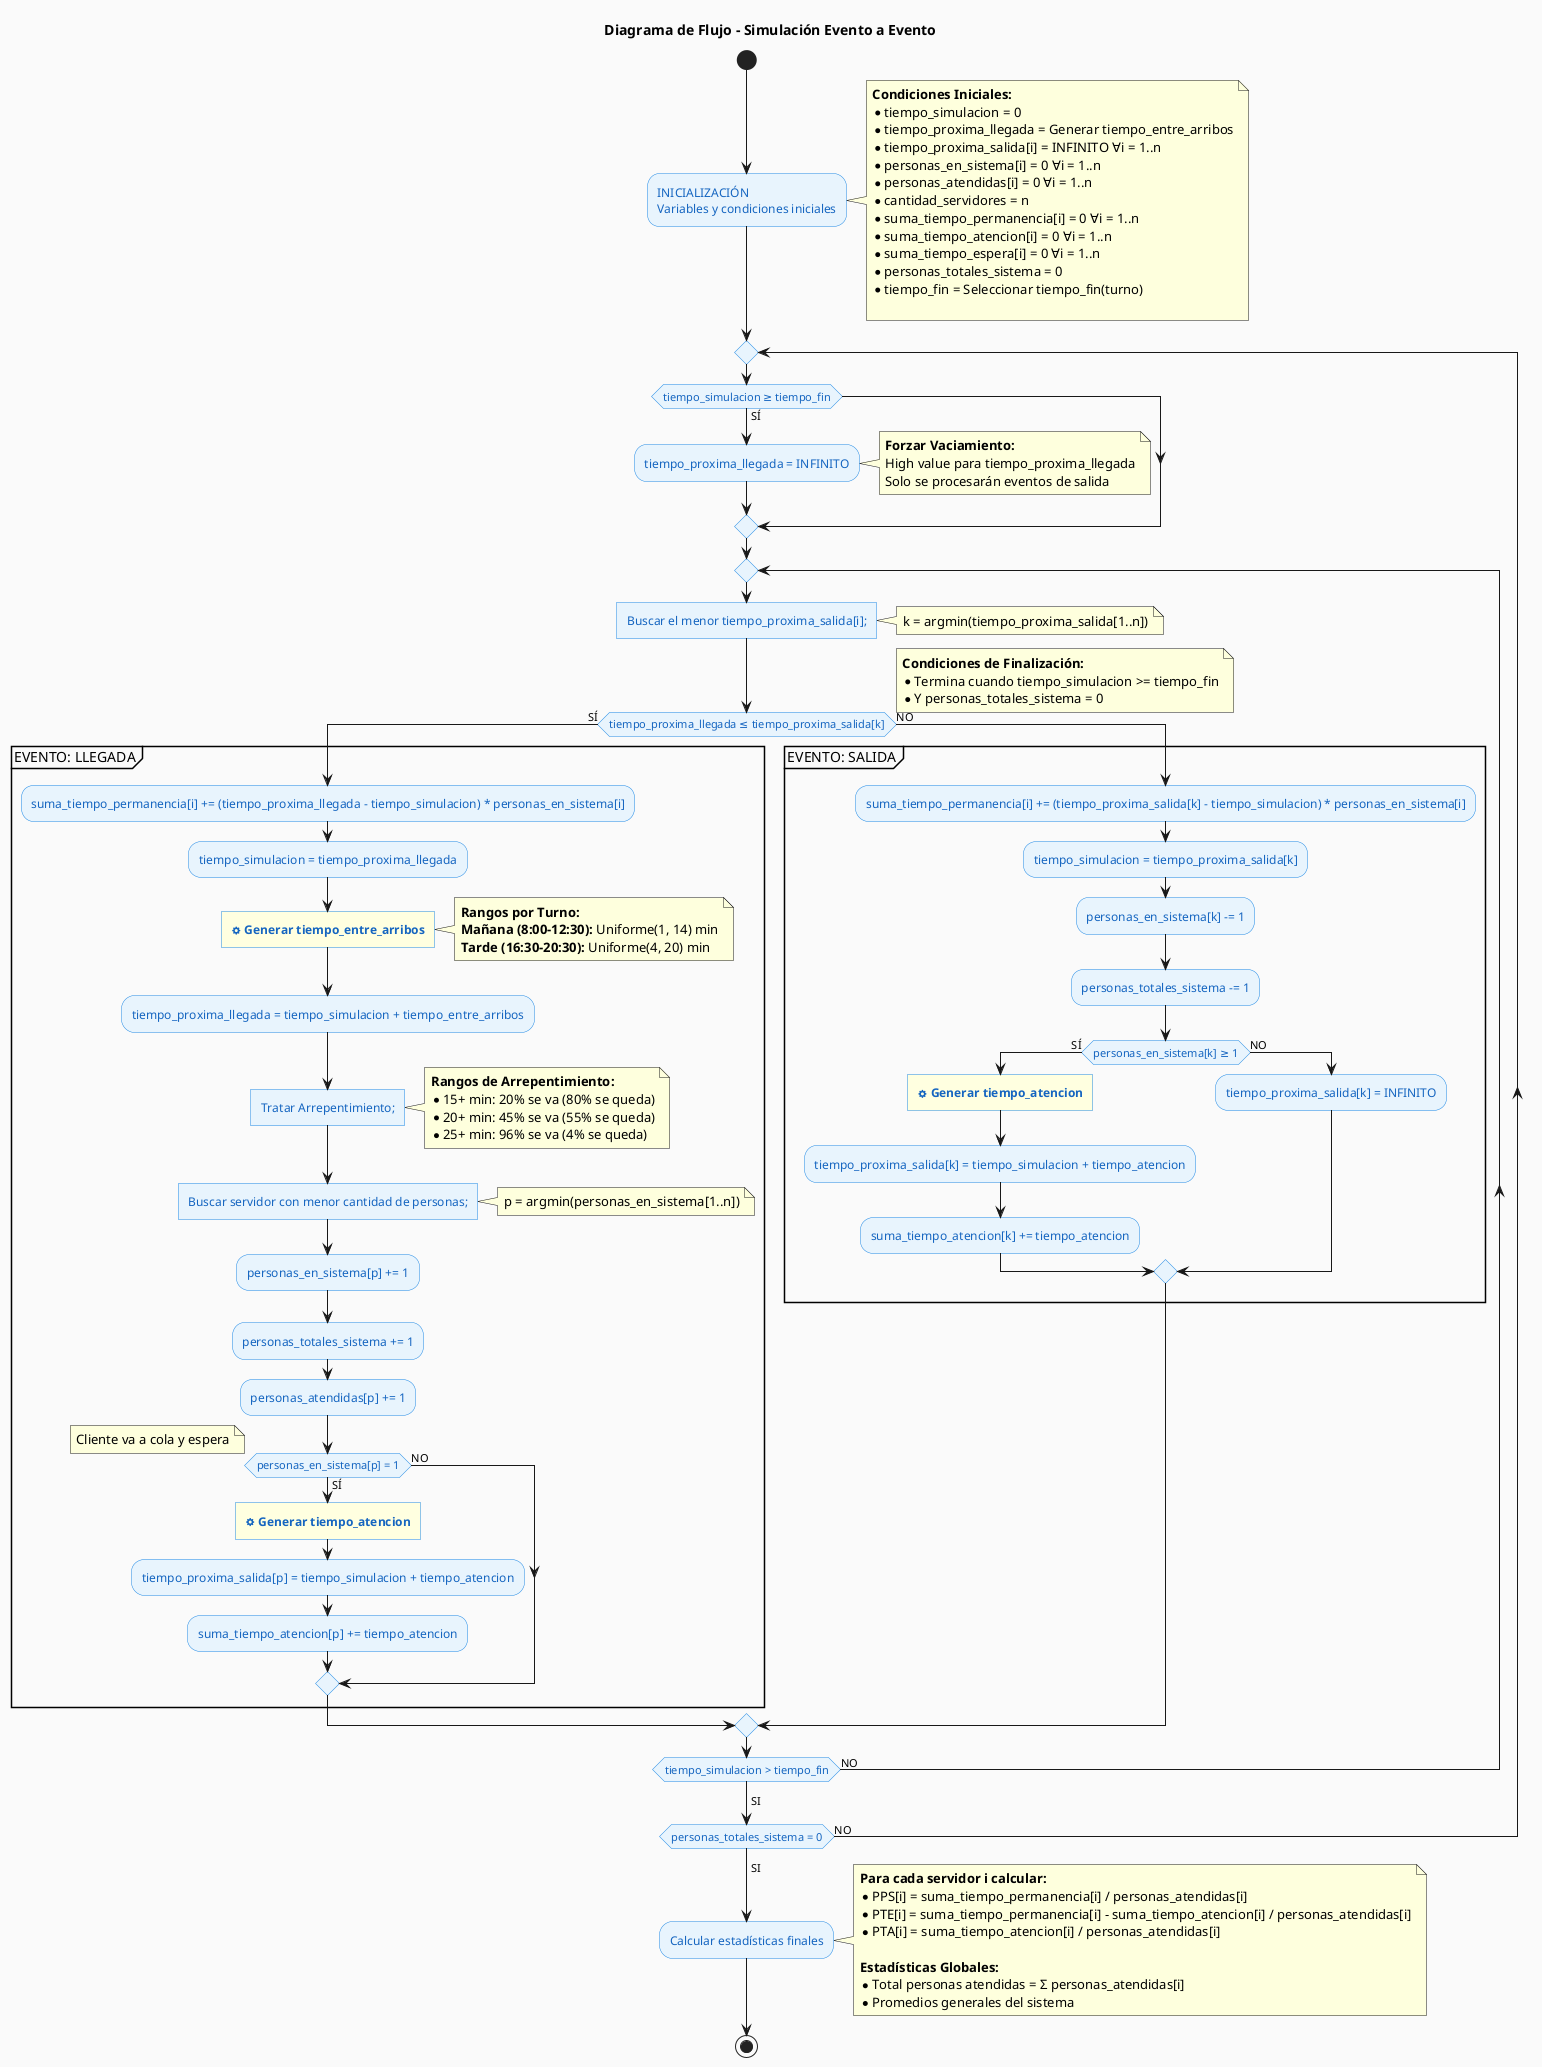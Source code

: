 @startuml Simulacion_Flujo_Mejorado

title Diagrama de Flujo - Simulación Evento a Evento
skinparam backgroundColor #FAFAFA
skinparam activity {
  BackgroundColor #E8F4FD
  BorderColor #1E88E5
  FontColor #1565C0
}
skinparam decision {
  BackgroundColor #FFF3E0
  BorderColor #FB8C00
  FontColor #EF6C00
}

start

:INICIALIZACIÓN
Variables y condiciones iniciales;

note right
  **Condiciones Iniciales:**
  * tiempo_simulacion = 0
  * tiempo_proxima_llegada = Generar tiempo_entre_arribos
  * tiempo_proxima_salida[i] = INFINITO ∀i = 1..n
  * personas_en_sistema[i] = 0 ∀i = 1..n
  * personas_atendidas[i] = 0 ∀i = 1..n                   
  * cantidad_servidores = n
  * suma_tiempo_permanencia[i] = 0 ∀i = 1..n
  * suma_tiempo_atencion[i] = 0 ∀i = 1..n
  * suma_tiempo_espera[i] = 0 ∀i = 1..n
  * personas_totales_sistema = 0
  * tiempo_fin = Seleccionar tiempo_fin(turno)

end note

repeat

    if (tiempo_simulacion ≥ tiempo_fin) then (SÍ)
            :tiempo_proxima_llegada = INFINITO;
            
            note right
                **Forzar Vaciamiento:**
                High value para tiempo_proxima_llegada
                Solo se procesarán eventos de salida
            end note
    endif

    repeat

    :Buscar el menor tiempo_proxima_salida[i];]
    
    note right: k = argmin(tiempo_proxima_salida[1..n])
    
    if (tiempo_proxima_llegada ≤ tiempo_proxima_salida[k]) then (SÍ)
        
        group EVENTO: LLEGADA
        :suma_tiempo_permanencia[i] += (tiempo_proxima_llegada - tiempo_simulacion) * personas_en_sistema[i];
        :tiempo_simulacion = tiempo_proxima_llegada;
        
        #LightYellow:<&cog> **Generar tiempo_entre_arribos**]
        
        note right
            **Rangos por Turno:**
            **Mañana (8:00-12:30):** Uniforme(1, 14) min
            **Tarde (16:30-20:30):** Uniforme(4, 20) min  
        end note
        
        :tiempo_proxima_llegada = tiempo_simulacion + tiempo_entre_arribos;
        
        :Tratar Arrepentimiento;]
        
        note right
            **Rangos de Arrepentimiento:**
            * 15+ min: 20% se va (80% se queda)
            * 20+ min: 45% se va (55% se queda)
            * 25+ min: 96% se va (4% se queda)
        end note
        
        :Buscar servidor con menor cantidad de personas;]
        
        note right: p = argmin(personas_en_sistema[1..n])
        
        :personas_en_sistema[p] += 1;
        :personas_totales_sistema += 1;
        :personas_atendidas[p] += 1;
        
        if (personas_en_sistema[p] = 1) then (SÍ)
            #LightYellow:<&cog> **Generar tiempo_atencion**]
            :tiempo_proxima_salida[p] = tiempo_simulacion + tiempo_atencion;
            :suma_tiempo_atencion[p] += tiempo_atencion;
        else (NO)
            note right: Cliente va a cola y espera
        endif
        end group
        
    else (NO)
        
        group EVENTO: SALIDA
        :suma_tiempo_permanencia[i] += (tiempo_proxima_salida[k] - tiempo_simulacion) * personas_en_sistema[i];
        :tiempo_simulacion = tiempo_proxima_salida[k];
        :personas_en_sistema[k] -= 1;
        :personas_totales_sistema -= 1;
        
        if (personas_en_sistema[k] ≥ 1) then (SÍ)
            #LightYellow:<&cog> **Generar tiempo_atencion**]
            :tiempo_proxima_salida[k] = tiempo_simulacion + tiempo_atencion;
            :suma_tiempo_atencion[k] += tiempo_atencion;
        else (NO)
            :tiempo_proxima_salida[k] = INFINITO;
        endif
        end group
        
    endif

    repeat while (tiempo_simulacion > tiempo_fin) is (NO)
    -> SI;

repeat while (personas_totales_sistema = 0) is (NO)
-> SI;

note right
  **Condiciones de Finalización:**
  * Termina cuando tiempo_simulacion >= tiempo_fin
  * Y personas_totales_sistema = 0
end note

:Calcular estadísticas finales;

note right
  **Para cada servidor i calcular:**
  * PPS[i] = suma_tiempo_permanencia[i] / personas_atendidas[i]
  * PTE[i] = suma_tiempo_permanencia[i] - suma_tiempo_atencion[i] / personas_atendidas[i]
  * PTA[i] = suma_tiempo_atencion[i] / personas_atendidas[i]
  
  **Estadísticas Globales:**
  * Total personas atendidas = Σ personas_atendidas[i]
  * Promedios generales del sistema
end note

stop

@enduml 
